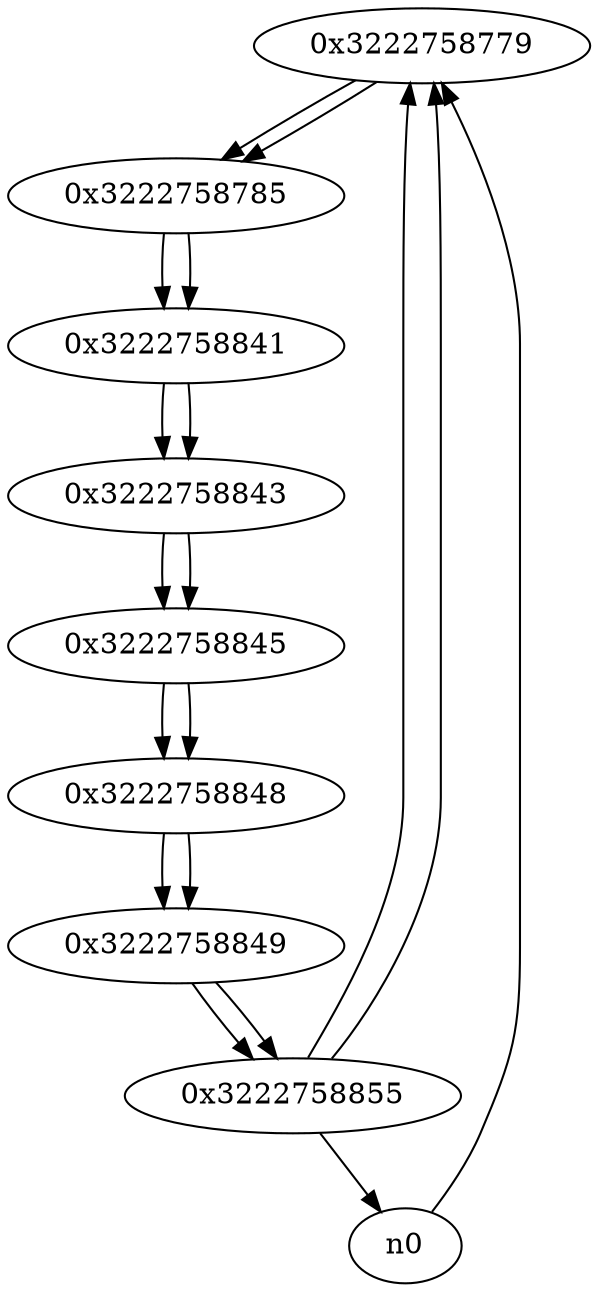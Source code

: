 digraph G{
/* nodes */
  n1 [label="0x3222758779"]
  n2 [label="0x3222758785"]
  n3 [label="0x3222758841"]
  n4 [label="0x3222758843"]
  n5 [label="0x3222758845"]
  n6 [label="0x3222758848"]
  n7 [label="0x3222758849"]
  n8 [label="0x3222758855"]
/* edges */
n1 -> n2;
n8 -> n1;
n0 -> n1;
n2 -> n3;
n1 -> n2;
n3 -> n4;
n2 -> n3;
n4 -> n5;
n3 -> n4;
n5 -> n6;
n4 -> n5;
n6 -> n7;
n5 -> n6;
n7 -> n8;
n6 -> n7;
n8 -> n1;
n8 -> n0;
n7 -> n8;
}
